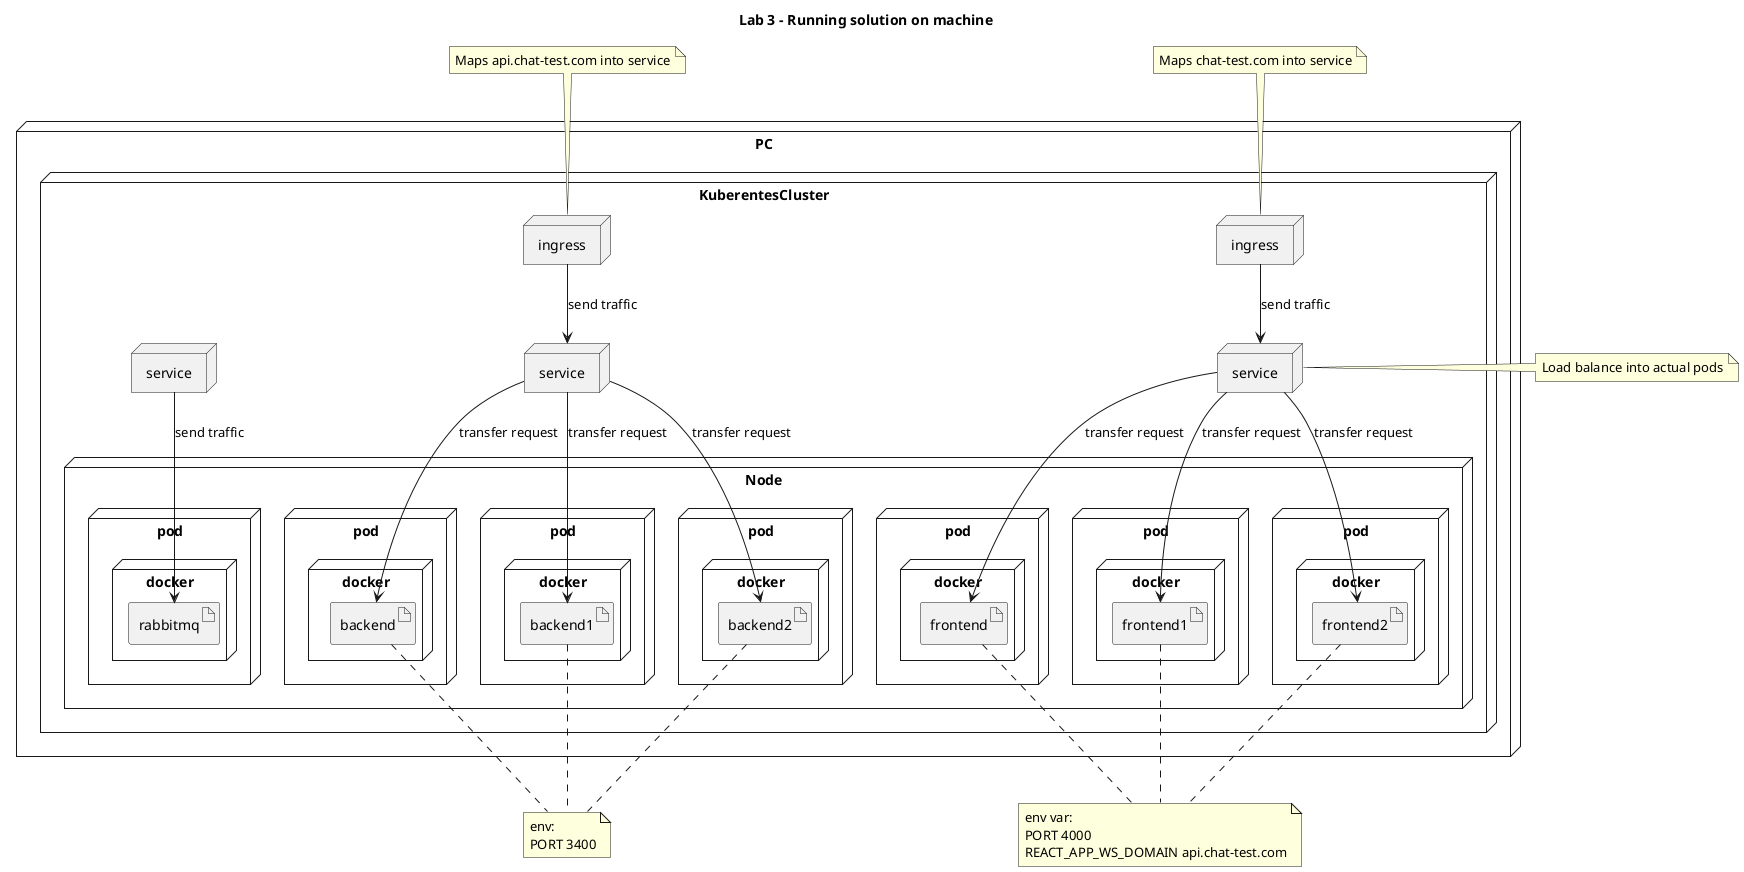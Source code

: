 @startuml
title "Lab 3 - Running solution on machine"
node PC {

    node KuberentesCluster{

        node ingress as IngressFrontend{
        }

        node ingress as IngressBackend{
        }

        node service as ServiceFrontend{
        }

        node service as ServiceBackend{
        }

        node service as ServiceRabbitMQ{
        }

        node Node as MinikubeNode{
            node pod as BackendPod{
                node docker as BackendDocker{
                    artifact backend
                }
            }
            node pod as BackendPod1{
                node docker as BackendDocker1{
                    artifact backend1
                }
            }
            node pod as BackendPod2{
                node docker as BackendDocker2{
                    artifact backend2
                }
            }
            node pod as FrontendPod{
                node docker as FrontDocker{
                    artifact frontend
                }
            }

            node pod as FrontendPod1{
                node docker as FrontDocker1{
                    artifact frontend1
                }
            }

            node pod as FrontendPod2{
                node docker as FrontDocker2{
                    artifact frontend2
                }
            }
            node pod as RabbitMQPod{
                node docker as RabbitMQDocker{
                    artifact rabbitmq
                }
            }
        }
    }
}

ServiceRabbitMQ --> rabbitmq: send traffic

IngressFrontend --> ServiceFrontend: send traffic
IngressBackend --> ServiceBackend: send traffic

ServiceBackend --> backend: transfer request
ServiceBackend --> backend1: transfer request
ServiceBackend --> backend2: transfer request

ServiceFrontend --> frontend:  transfer request
ServiceFrontend --> frontend1:  transfer request
ServiceFrontend --> frontend2:  transfer request

note top of IngressBackend
Maps api.chat-test.com into service
endnote

note top of IngressFrontend
Maps chat-test.com into service
endnote

note right of ServiceFrontend
Load balance into actual pods
endnote

note "env:\nPORT 3400" as backend_note
backend .. backend_note
backend1 .. backend_note
backend2 .. backend_note

note "env var:\nPORT 4000\nREACT_APP_WS_DOMAIN api.chat-test.com" as frontend_note

frontend .. frontend_note 
frontend1 .. frontend_note
frontend2 .. frontend_note


@enduml
